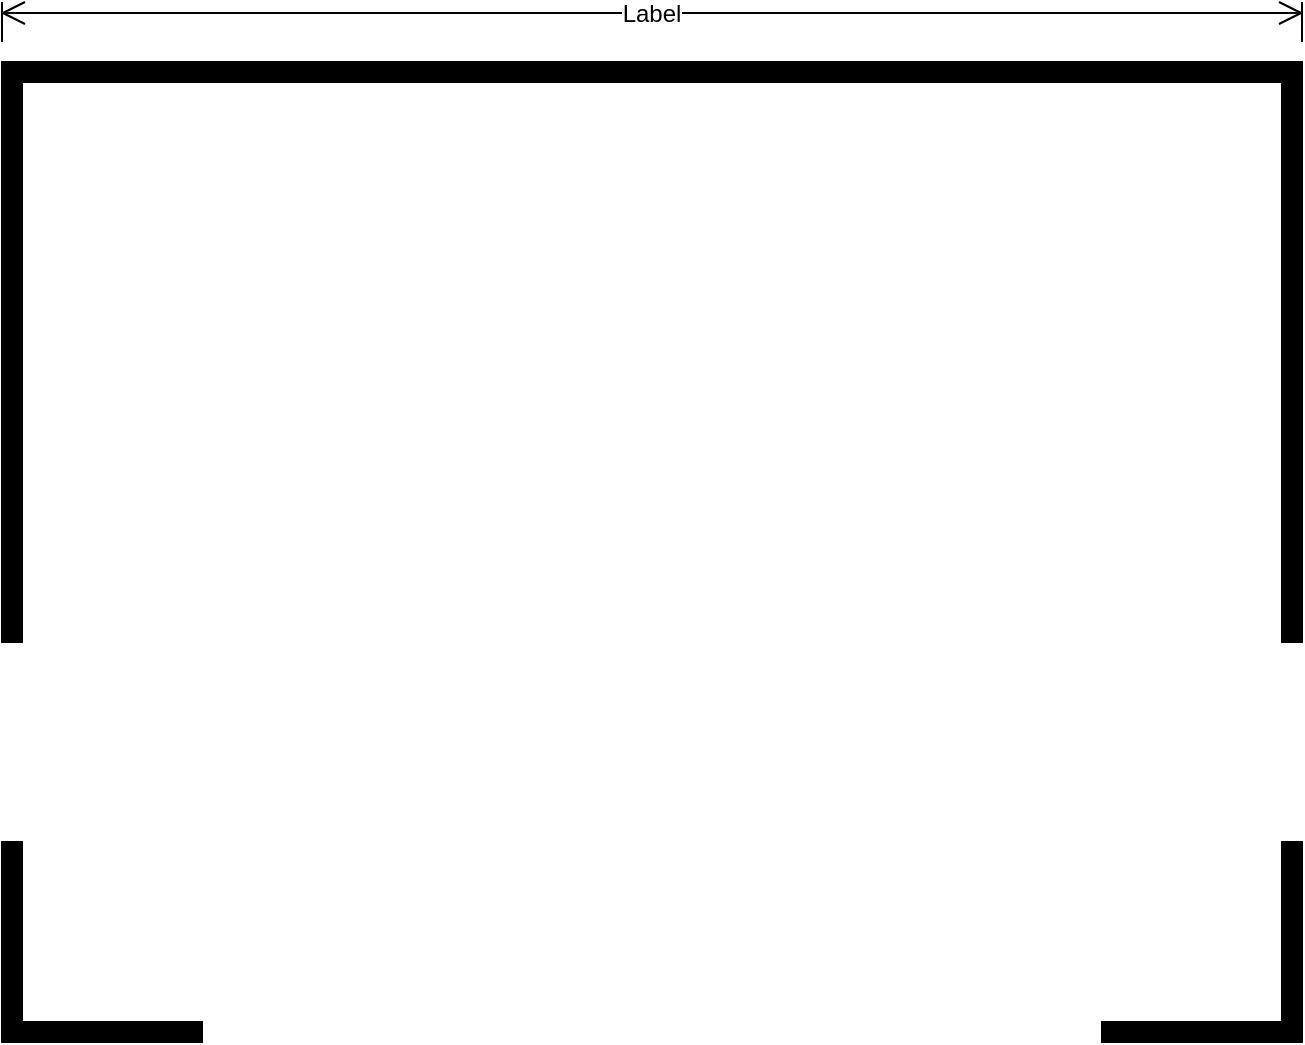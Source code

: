 <mxfile version="20.4.1" type="github">
  <diagram id="CzQ8dkAHQsKM06JWq7XT" name="Page-1">
    <mxGraphModel dx="1367" dy="754" grid="1" gridSize="10" guides="1" tooltips="1" connect="1" arrows="1" fold="1" page="1" pageScale="1" pageWidth="1169" pageHeight="1654" math="0" shadow="0">
      <root>
        <mxCell id="0" />
        <mxCell id="1" parent="0" />
        <mxCell id="mI2iPz9pPv87dXh-x1po-1" value="" style="verticalLabelPosition=bottom;html=1;verticalAlign=top;align=center;shape=mxgraph.floorplan.wallCorner;fillColor=strokeColor;" vertex="1" parent="1">
          <mxGeometry x="100" y="200" width="360" height="290" as="geometry" />
        </mxCell>
        <mxCell id="mI2iPz9pPv87dXh-x1po-2" value="" style="verticalLabelPosition=bottom;html=1;verticalAlign=top;align=center;shape=mxgraph.floorplan.wallCorner;fillColor=strokeColor;direction=south;" vertex="1" parent="1">
          <mxGeometry x="460" y="200" width="290" height="290" as="geometry" />
        </mxCell>
        <mxCell id="mI2iPz9pPv87dXh-x1po-3" value="" style="verticalLabelPosition=bottom;html=1;verticalAlign=top;align=center;shape=mxgraph.floorplan.wallCorner;fillColor=strokeColor;direction=west" vertex="1" parent="1">
          <mxGeometry x="650" y="590" width="100" height="100" as="geometry" />
        </mxCell>
        <mxCell id="mI2iPz9pPv87dXh-x1po-4" value="" style="verticalLabelPosition=bottom;html=1;verticalAlign=top;align=center;shape=mxgraph.floorplan.wallCorner;fillColor=strokeColor;direction=north" vertex="1" parent="1">
          <mxGeometry x="100" y="590" width="100" height="100" as="geometry" />
        </mxCell>
        <mxCell id="mI2iPz9pPv87dXh-x1po-5" value="Label" style="shape=dimension;direction=west;whiteSpace=wrap;html=1;align=center;points=[];verticalAlign=top;spacingTop=-8;labelBackgroundColor=#ffffff" vertex="1" parent="1">
          <mxGeometry x="100" y="170" width="650" height="20" as="geometry" />
        </mxCell>
      </root>
    </mxGraphModel>
  </diagram>
</mxfile>
